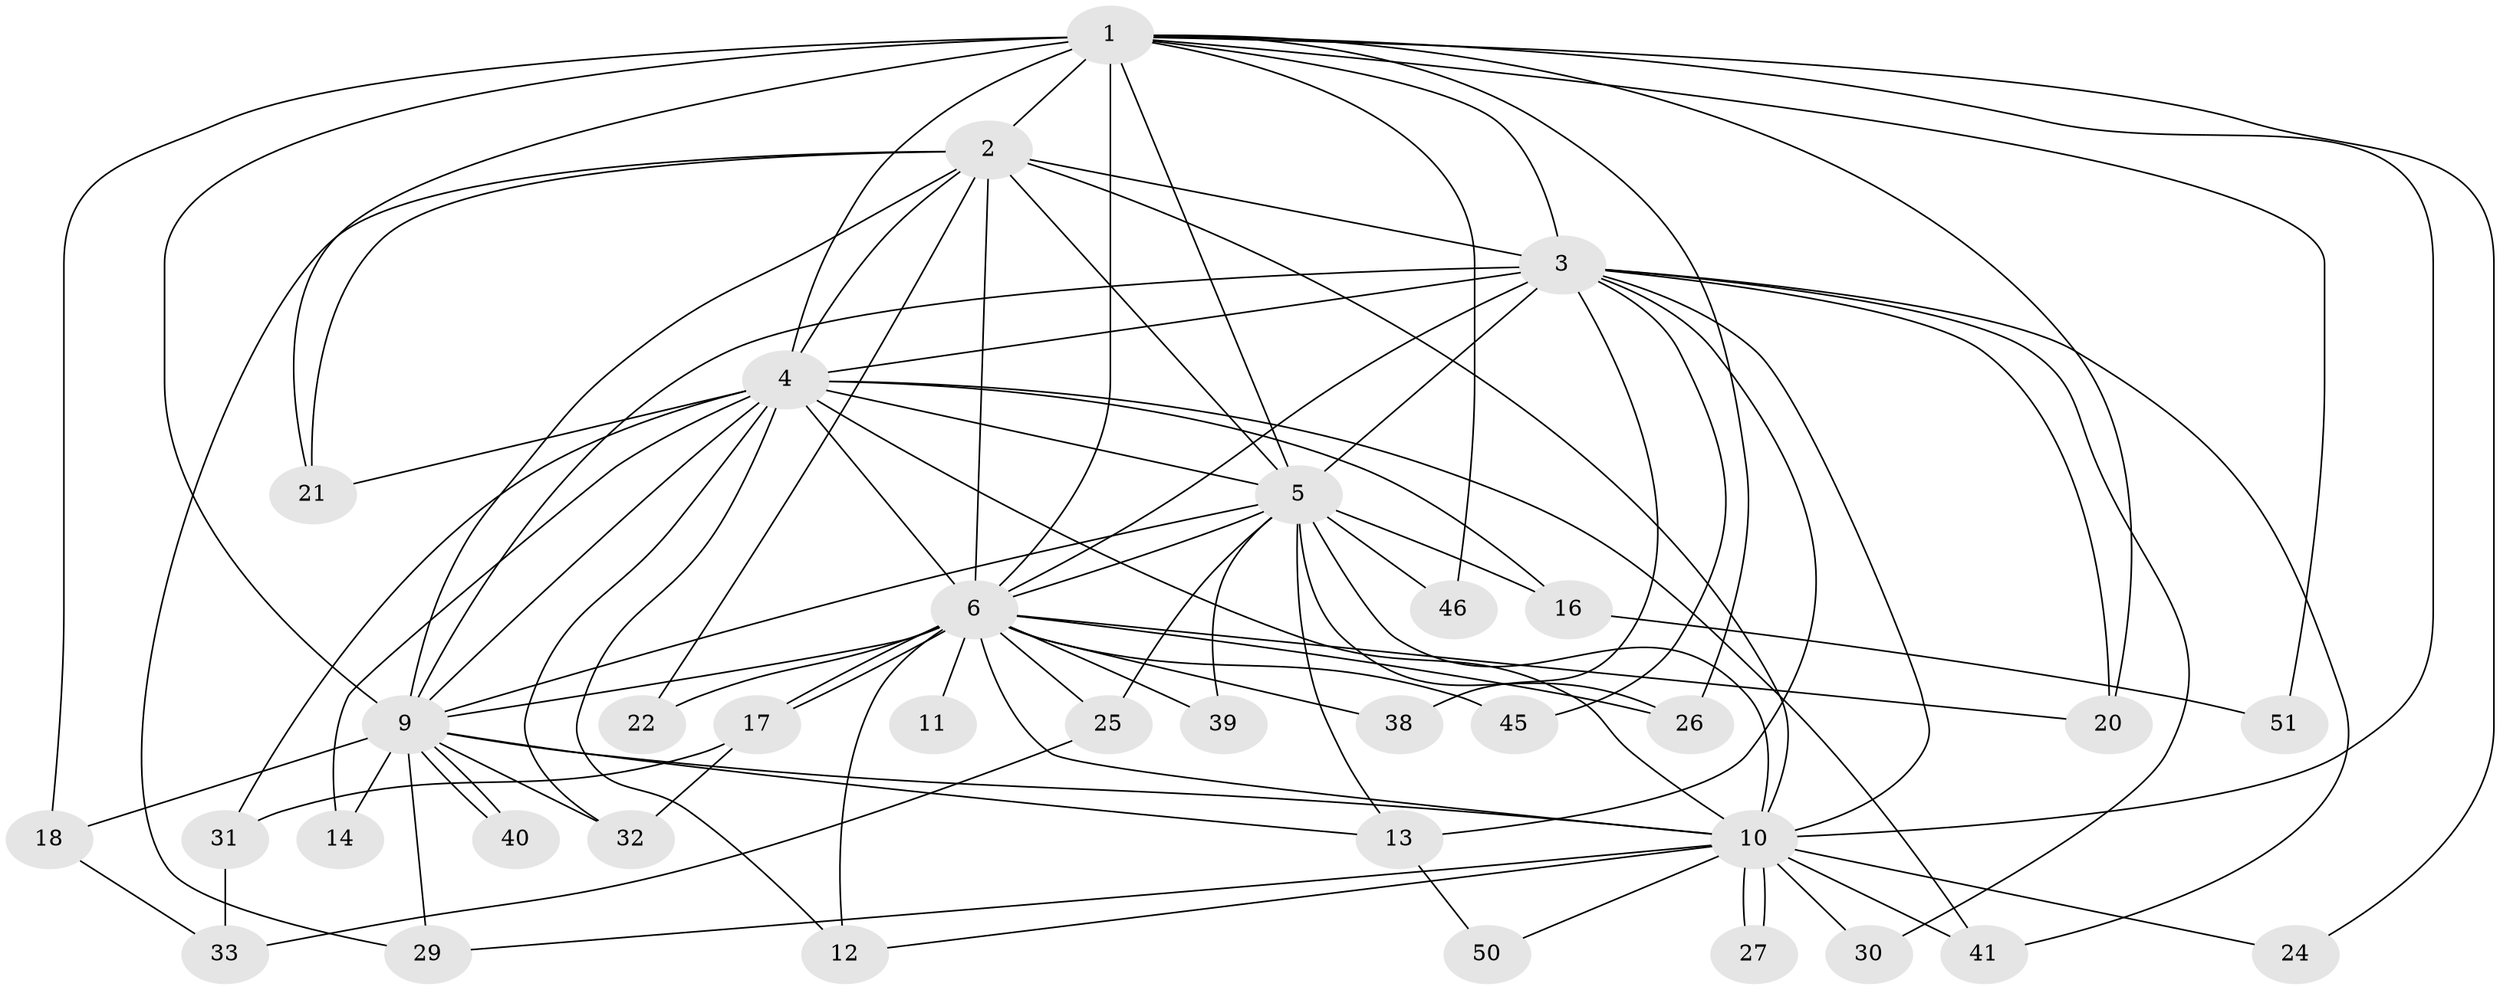 // original degree distribution, {10: 0.0196078431372549, 13: 0.0196078431372549, 16: 0.058823529411764705, 17: 0.0392156862745098, 15: 0.0392156862745098, 19: 0.0196078431372549, 2: 0.49019607843137253, 3: 0.27450980392156865, 4: 0.0392156862745098}
// Generated by graph-tools (version 1.1) at 2025/41/03/06/25 10:41:44]
// undirected, 35 vertices, 90 edges
graph export_dot {
graph [start="1"]
  node [color=gray90,style=filled];
  1 [super="+7"];
  2;
  3 [super="+19"];
  4 [super="+42"];
  5 [super="+47"];
  6 [super="+8"];
  9 [super="+35"];
  10 [super="+28"];
  11;
  12 [super="+15"];
  13 [super="+43"];
  14 [super="+23"];
  16;
  17 [super="+36"];
  18;
  20 [super="+48"];
  21 [super="+37"];
  22;
  24;
  25;
  26 [super="+44"];
  27;
  29 [super="+49"];
  30;
  31;
  32;
  33 [super="+34"];
  38;
  39;
  40;
  41;
  45;
  46;
  50;
  51;
  1 -- 2 [weight=2];
  1 -- 3 [weight=2];
  1 -- 4 [weight=2];
  1 -- 5 [weight=2];
  1 -- 6 [weight=4];
  1 -- 9 [weight=2];
  1 -- 10 [weight=2];
  1 -- 18;
  1 -- 46;
  1 -- 51;
  1 -- 20;
  1 -- 21;
  1 -- 24;
  1 -- 26;
  2 -- 3 [weight=2];
  2 -- 4;
  2 -- 5;
  2 -- 6 [weight=2];
  2 -- 9;
  2 -- 10;
  2 -- 21;
  2 -- 22;
  2 -- 29;
  3 -- 4;
  3 -- 5;
  3 -- 6 [weight=2];
  3 -- 9;
  3 -- 10;
  3 -- 20;
  3 -- 30;
  3 -- 38;
  3 -- 41;
  3 -- 45;
  3 -- 13;
  4 -- 5;
  4 -- 6 [weight=2];
  4 -- 9;
  4 -- 10;
  4 -- 12;
  4 -- 14 [weight=2];
  4 -- 16;
  4 -- 31;
  4 -- 32;
  4 -- 21;
  4 -- 41;
  5 -- 6 [weight=2];
  5 -- 9 [weight=2];
  5 -- 10;
  5 -- 13;
  5 -- 16;
  5 -- 25;
  5 -- 39;
  5 -- 46;
  5 -- 26;
  6 -- 9 [weight=2];
  6 -- 10 [weight=2];
  6 -- 12;
  6 -- 17;
  6 -- 17;
  6 -- 22;
  6 -- 25;
  6 -- 38;
  6 -- 39;
  6 -- 11;
  6 -- 45;
  6 -- 20;
  6 -- 26 [weight=2];
  9 -- 10;
  9 -- 13;
  9 -- 14;
  9 -- 18;
  9 -- 29;
  9 -- 32;
  9 -- 40;
  9 -- 40;
  10 -- 24;
  10 -- 27;
  10 -- 27;
  10 -- 29;
  10 -- 30;
  10 -- 41;
  10 -- 50;
  10 -- 12;
  13 -- 50;
  16 -- 51;
  17 -- 31;
  17 -- 32;
  18 -- 33;
  25 -- 33;
  31 -- 33;
}
